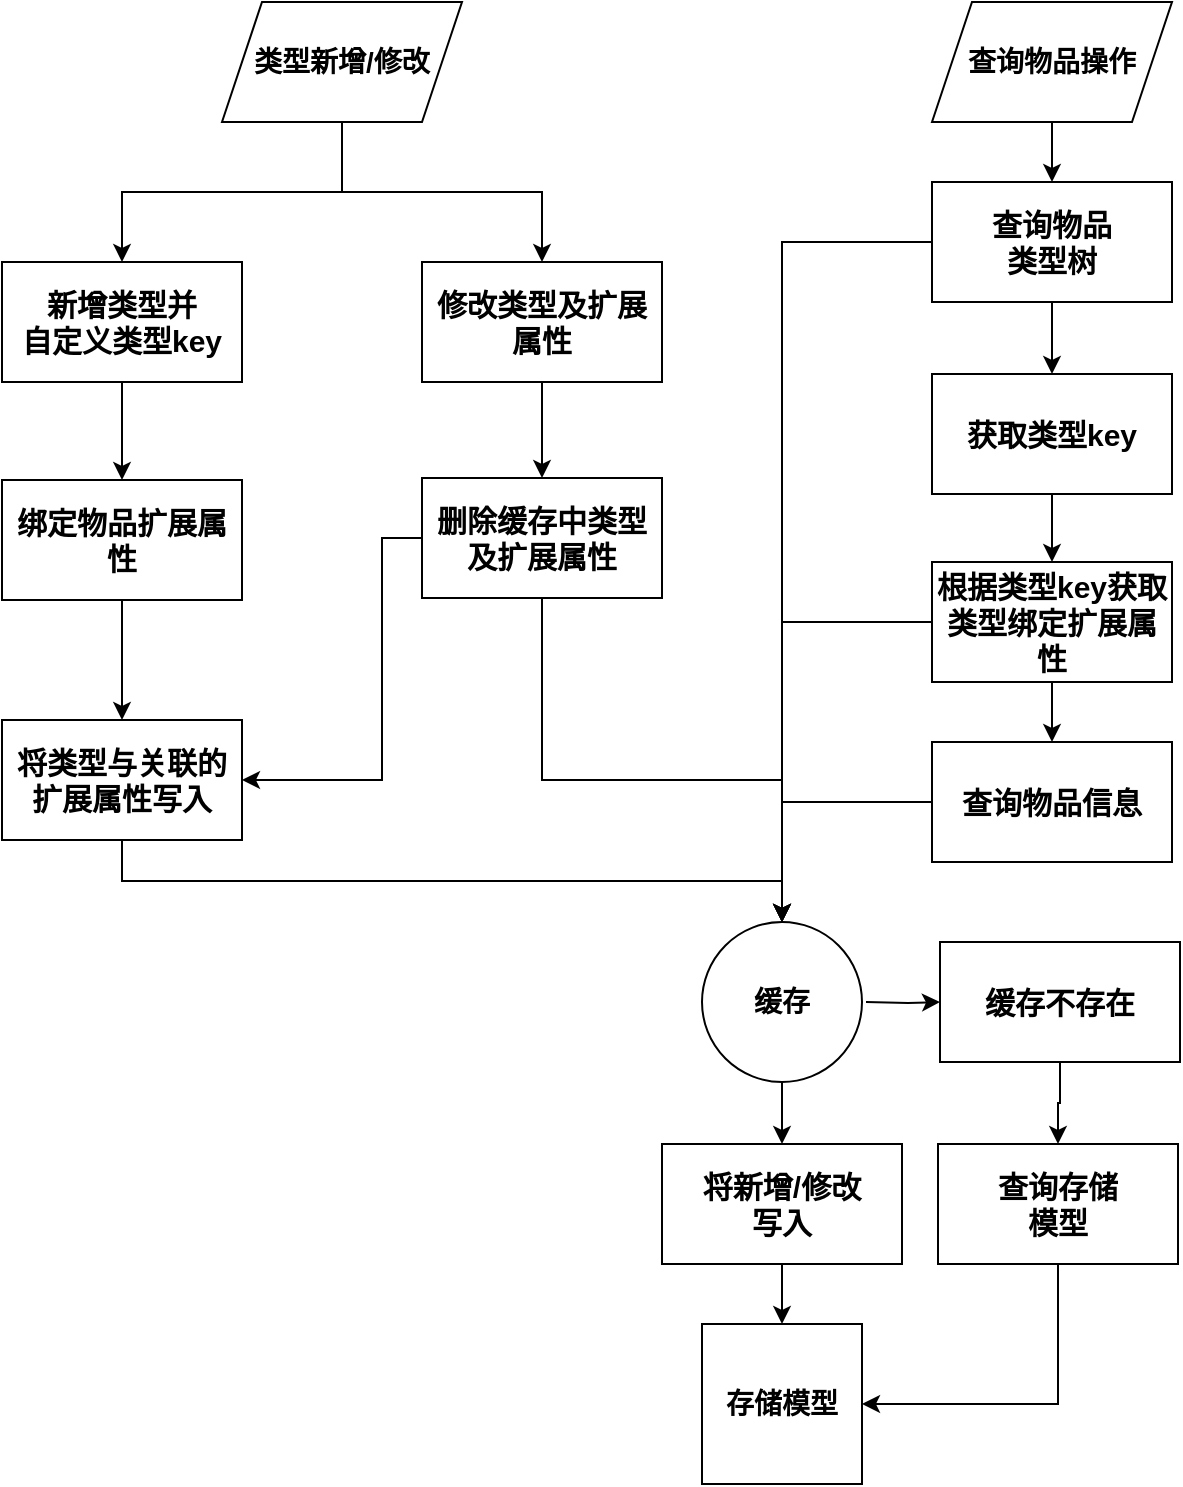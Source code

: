 <mxfile version="23.1.1" type="github">
  <diagram id="C5RBs43oDa-KdzZeNtuy" name="Page-1">
    <mxGraphModel dx="1657" dy="4281" grid="1" gridSize="10" guides="1" tooltips="1" connect="1" arrows="1" fold="1" page="1" pageScale="1" pageWidth="2339" pageHeight="3300" math="0" shadow="0">
      <root>
        <mxCell id="WIyWlLk6GJQsqaUBKTNV-0" />
        <mxCell id="WIyWlLk6GJQsqaUBKTNV-1" parent="WIyWlLk6GJQsqaUBKTNV-0" />
        <mxCell id="iHfLq7_6baQm32PXwItL-22" value="" style="edgeStyle=orthogonalEdgeStyle;rounded=0;orthogonalLoop=1;jettySize=auto;html=1;fontSize=13;" edge="1" parent="WIyWlLk6GJQsqaUBKTNV-1" source="iHfLq7_6baQm32PXwItL-17" target="iHfLq7_6baQm32PXwItL-18">
          <mxGeometry relative="1" as="geometry" />
        </mxCell>
        <mxCell id="iHfLq7_6baQm32PXwItL-17" value="新增类型并&lt;br style=&quot;font-size: 15px;&quot;&gt;自定义类型key" style="rounded=0;whiteSpace=wrap;html=1;fontStyle=1;fontSize=15;" vertex="1" parent="WIyWlLk6GJQsqaUBKTNV-1">
          <mxGeometry x="100" y="90" width="120" height="60" as="geometry" />
        </mxCell>
        <mxCell id="iHfLq7_6baQm32PXwItL-30" value="" style="edgeStyle=orthogonalEdgeStyle;rounded=0;orthogonalLoop=1;jettySize=auto;html=1;" edge="1" parent="WIyWlLk6GJQsqaUBKTNV-1" source="iHfLq7_6baQm32PXwItL-18" target="iHfLq7_6baQm32PXwItL-26">
          <mxGeometry relative="1" as="geometry" />
        </mxCell>
        <mxCell id="iHfLq7_6baQm32PXwItL-18" value="绑定物品扩展属性" style="rounded=0;whiteSpace=wrap;html=1;fontStyle=1;fontSize=15;" vertex="1" parent="WIyWlLk6GJQsqaUBKTNV-1">
          <mxGeometry x="100" y="199" width="120" height="60" as="geometry" />
        </mxCell>
        <mxCell id="iHfLq7_6baQm32PXwItL-28" value="" style="edgeStyle=orthogonalEdgeStyle;rounded=0;orthogonalLoop=1;jettySize=auto;html=1;exitX=0.5;exitY=1;exitDx=0;exitDy=0;entryX=0.5;entryY=0;entryDx=0;entryDy=0;" edge="1" parent="WIyWlLk6GJQsqaUBKTNV-1" source="iHfLq7_6baQm32PXwItL-26" target="iHfLq7_6baQm32PXwItL-35">
          <mxGeometry relative="1" as="geometry">
            <mxPoint x="550.0" y="449.0" as="targetPoint" />
          </mxGeometry>
        </mxCell>
        <mxCell id="iHfLq7_6baQm32PXwItL-26" value="&lt;div&gt;将类型与关联的&lt;/div&gt;&lt;div&gt;扩展属性写入&lt;/div&gt;" style="rounded=0;whiteSpace=wrap;html=1;fontStyle=1;fontSize=15;" vertex="1" parent="WIyWlLk6GJQsqaUBKTNV-1">
          <mxGeometry x="100" y="319" width="120" height="60" as="geometry" />
        </mxCell>
        <mxCell id="iHfLq7_6baQm32PXwItL-29" value="" style="edgeStyle=orthogonalEdgeStyle;rounded=0;orthogonalLoop=1;jettySize=auto;html=1;entryX=0.5;entryY=0;entryDx=0;entryDy=0;" edge="1" parent="WIyWlLk6GJQsqaUBKTNV-1" source="iHfLq7_6baQm32PXwItL-27" target="iHfLq7_6baQm32PXwItL-35">
          <mxGeometry relative="1" as="geometry">
            <Array as="points">
              <mxPoint x="370" y="349" />
              <mxPoint x="490" y="349" />
            </Array>
          </mxGeometry>
        </mxCell>
        <mxCell id="iHfLq7_6baQm32PXwItL-27" value="&lt;div&gt;删除缓存中类型及扩展属性&lt;/div&gt;" style="rounded=0;whiteSpace=wrap;html=1;fontStyle=1;fontSize=15;" vertex="1" parent="WIyWlLk6GJQsqaUBKTNV-1">
          <mxGeometry x="310" y="198" width="120" height="60" as="geometry" />
        </mxCell>
        <mxCell id="iHfLq7_6baQm32PXwItL-32" value="" style="edgeStyle=orthogonalEdgeStyle;rounded=0;orthogonalLoop=1;jettySize=auto;html=1;" edge="1" parent="WIyWlLk6GJQsqaUBKTNV-1" source="iHfLq7_6baQm32PXwItL-31" target="iHfLq7_6baQm32PXwItL-27">
          <mxGeometry relative="1" as="geometry" />
        </mxCell>
        <mxCell id="iHfLq7_6baQm32PXwItL-31" value="修改类型及扩展属性" style="rounded=0;whiteSpace=wrap;html=1;fontStyle=1;fontSize=15;" vertex="1" parent="WIyWlLk6GJQsqaUBKTNV-1">
          <mxGeometry x="310" y="90" width="120" height="60" as="geometry" />
        </mxCell>
        <mxCell id="iHfLq7_6baQm32PXwItL-39" value="" style="edgeStyle=orthogonalEdgeStyle;rounded=0;orthogonalLoop=1;jettySize=auto;html=1;" edge="1" parent="WIyWlLk6GJQsqaUBKTNV-1" source="iHfLq7_6baQm32PXwItL-34" target="iHfLq7_6baQm32PXwItL-37">
          <mxGeometry relative="1" as="geometry" />
        </mxCell>
        <mxCell id="iHfLq7_6baQm32PXwItL-34" value="&lt;div style=&quot;border-color: var(--border-color);&quot;&gt;将新增/修改&lt;/div&gt;&lt;div style=&quot;border-color: var(--border-color);&quot;&gt;写入&lt;/div&gt;" style="rounded=0;whiteSpace=wrap;html=1;fontStyle=1;fontSize=15;" vertex="1" parent="WIyWlLk6GJQsqaUBKTNV-1">
          <mxGeometry x="430" y="531" width="120" height="60" as="geometry" />
        </mxCell>
        <mxCell id="iHfLq7_6baQm32PXwItL-38" value="" style="edgeStyle=orthogonalEdgeStyle;rounded=0;orthogonalLoop=1;jettySize=auto;html=1;" edge="1" parent="WIyWlLk6GJQsqaUBKTNV-1" source="iHfLq7_6baQm32PXwItL-35" target="iHfLq7_6baQm32PXwItL-34">
          <mxGeometry relative="1" as="geometry" />
        </mxCell>
        <mxCell id="iHfLq7_6baQm32PXwItL-62" value="" style="edgeStyle=orthogonalEdgeStyle;rounded=0;orthogonalLoop=1;jettySize=auto;html=1;" edge="1" parent="WIyWlLk6GJQsqaUBKTNV-1" target="iHfLq7_6baQm32PXwItL-61">
          <mxGeometry relative="1" as="geometry">
            <mxPoint x="532" y="460" as="sourcePoint" />
          </mxGeometry>
        </mxCell>
        <mxCell id="iHfLq7_6baQm32PXwItL-35" value="&lt;b style=&quot;font-size: 14px;&quot;&gt;&lt;font style=&quot;font-size: 14px;&quot;&gt;缓存&lt;/font&gt;&lt;/b&gt;" style="ellipse;whiteSpace=wrap;html=1;aspect=fixed;fontSize=14;" vertex="1" parent="WIyWlLk6GJQsqaUBKTNV-1">
          <mxGeometry x="450" y="420" width="80" height="80" as="geometry" />
        </mxCell>
        <mxCell id="iHfLq7_6baQm32PXwItL-37" value="存储模型" style="whiteSpace=wrap;html=1;aspect=fixed;fontStyle=1;fontSize=14;" vertex="1" parent="WIyWlLk6GJQsqaUBKTNV-1">
          <mxGeometry x="450" y="621" width="80" height="80" as="geometry" />
        </mxCell>
        <mxCell id="iHfLq7_6baQm32PXwItL-40" value="" style="edgeStyle=orthogonalEdgeStyle;rounded=0;orthogonalLoop=1;jettySize=auto;html=1;entryX=1;entryY=0.5;entryDx=0;entryDy=0;exitX=0;exitY=0.5;exitDx=0;exitDy=0;" edge="1" parent="WIyWlLk6GJQsqaUBKTNV-1" source="iHfLq7_6baQm32PXwItL-27" target="iHfLq7_6baQm32PXwItL-26">
          <mxGeometry relative="1" as="geometry">
            <mxPoint x="380" y="268" as="sourcePoint" />
            <mxPoint x="560" y="459" as="targetPoint" />
            <Array as="points">
              <mxPoint x="290" y="228" />
              <mxPoint x="290" y="349" />
            </Array>
          </mxGeometry>
        </mxCell>
        <mxCell id="iHfLq7_6baQm32PXwItL-42" value="" style="edgeStyle=orthogonalEdgeStyle;rounded=0;orthogonalLoop=1;jettySize=auto;html=1;" edge="1" parent="WIyWlLk6GJQsqaUBKTNV-1" source="iHfLq7_6baQm32PXwItL-41" target="iHfLq7_6baQm32PXwItL-17">
          <mxGeometry relative="1" as="geometry" />
        </mxCell>
        <mxCell id="iHfLq7_6baQm32PXwItL-43" value="" style="edgeStyle=orthogonalEdgeStyle;rounded=0;orthogonalLoop=1;jettySize=auto;html=1;" edge="1" parent="WIyWlLk6GJQsqaUBKTNV-1" source="iHfLq7_6baQm32PXwItL-41" target="iHfLq7_6baQm32PXwItL-31">
          <mxGeometry relative="1" as="geometry" />
        </mxCell>
        <mxCell id="iHfLq7_6baQm32PXwItL-41" value="&lt;b&gt;&lt;font style=&quot;font-size: 14px;&quot;&gt;类型新增/修改&lt;/font&gt;&lt;/b&gt;" style="shape=parallelogram;perimeter=parallelogramPerimeter;whiteSpace=wrap;html=1;fixedSize=1;" vertex="1" parent="WIyWlLk6GJQsqaUBKTNV-1">
          <mxGeometry x="210" y="-40" width="120" height="60" as="geometry" />
        </mxCell>
        <mxCell id="iHfLq7_6baQm32PXwItL-46" value="" style="edgeStyle=orthogonalEdgeStyle;rounded=0;orthogonalLoop=1;jettySize=auto;html=1;" edge="1" parent="WIyWlLk6GJQsqaUBKTNV-1" source="iHfLq7_6baQm32PXwItL-44" target="iHfLq7_6baQm32PXwItL-45">
          <mxGeometry relative="1" as="geometry" />
        </mxCell>
        <mxCell id="iHfLq7_6baQm32PXwItL-44" value="&lt;span style=&quot;font-size: 14px;&quot;&gt;&lt;b style=&quot;font-size: 14px;&quot;&gt;查询物品操作&lt;/b&gt;&lt;/span&gt;" style="shape=parallelogram;perimeter=parallelogramPerimeter;whiteSpace=wrap;html=1;fixedSize=1;fontSize=14;" vertex="1" parent="WIyWlLk6GJQsqaUBKTNV-1">
          <mxGeometry x="565" y="-40" width="120" height="60" as="geometry" />
        </mxCell>
        <mxCell id="iHfLq7_6baQm32PXwItL-48" value="" style="edgeStyle=orthogonalEdgeStyle;rounded=0;orthogonalLoop=1;jettySize=auto;html=1;entryX=0.5;entryY=0;entryDx=0;entryDy=0;" edge="1" parent="WIyWlLk6GJQsqaUBKTNV-1" source="iHfLq7_6baQm32PXwItL-45" target="iHfLq7_6baQm32PXwItL-35">
          <mxGeometry relative="1" as="geometry">
            <mxPoint x="600" y="200" as="targetPoint" />
          </mxGeometry>
        </mxCell>
        <mxCell id="iHfLq7_6baQm32PXwItL-51" value="" style="edgeStyle=orthogonalEdgeStyle;rounded=0;orthogonalLoop=1;jettySize=auto;html=1;" edge="1" parent="WIyWlLk6GJQsqaUBKTNV-1" source="iHfLq7_6baQm32PXwItL-45" target="iHfLq7_6baQm32PXwItL-49">
          <mxGeometry relative="1" as="geometry" />
        </mxCell>
        <mxCell id="iHfLq7_6baQm32PXwItL-45" value="查询物品&lt;br&gt;类型树" style="rounded=0;whiteSpace=wrap;html=1;fontStyle=1;fontSize=15;" vertex="1" parent="WIyWlLk6GJQsqaUBKTNV-1">
          <mxGeometry x="565" y="50" width="120" height="60" as="geometry" />
        </mxCell>
        <mxCell id="iHfLq7_6baQm32PXwItL-52" value="" style="edgeStyle=orthogonalEdgeStyle;rounded=0;orthogonalLoop=1;jettySize=auto;html=1;" edge="1" parent="WIyWlLk6GJQsqaUBKTNV-1" source="iHfLq7_6baQm32PXwItL-49" target="iHfLq7_6baQm32PXwItL-50">
          <mxGeometry relative="1" as="geometry" />
        </mxCell>
        <mxCell id="iHfLq7_6baQm32PXwItL-49" value="获取类型key" style="rounded=0;whiteSpace=wrap;html=1;fontStyle=1;fontSize=15;" vertex="1" parent="WIyWlLk6GJQsqaUBKTNV-1">
          <mxGeometry x="565" y="146" width="120" height="60" as="geometry" />
        </mxCell>
        <mxCell id="iHfLq7_6baQm32PXwItL-54" value="" style="edgeStyle=orthogonalEdgeStyle;rounded=0;orthogonalLoop=1;jettySize=auto;html=1;entryX=0.5;entryY=0;entryDx=0;entryDy=0;" edge="1" parent="WIyWlLk6GJQsqaUBKTNV-1" source="iHfLq7_6baQm32PXwItL-50" target="iHfLq7_6baQm32PXwItL-35">
          <mxGeometry relative="1" as="geometry">
            <mxPoint x="600" y="420" as="targetPoint" />
          </mxGeometry>
        </mxCell>
        <mxCell id="iHfLq7_6baQm32PXwItL-56" value="" style="edgeStyle=orthogonalEdgeStyle;rounded=0;orthogonalLoop=1;jettySize=auto;html=1;" edge="1" parent="WIyWlLk6GJQsqaUBKTNV-1" source="iHfLq7_6baQm32PXwItL-50" target="iHfLq7_6baQm32PXwItL-55">
          <mxGeometry relative="1" as="geometry" />
        </mxCell>
        <mxCell id="iHfLq7_6baQm32PXwItL-50" value="根据类型key获取类型绑定扩展属性" style="rounded=0;whiteSpace=wrap;html=1;fontStyle=1;fontSize=15;" vertex="1" parent="WIyWlLk6GJQsqaUBKTNV-1">
          <mxGeometry x="565" y="240" width="120" height="60" as="geometry" />
        </mxCell>
        <mxCell id="iHfLq7_6baQm32PXwItL-58" value="" style="edgeStyle=orthogonalEdgeStyle;rounded=0;orthogonalLoop=1;jettySize=auto;html=1;entryX=0.5;entryY=0;entryDx=0;entryDy=0;" edge="1" parent="WIyWlLk6GJQsqaUBKTNV-1" source="iHfLq7_6baQm32PXwItL-55" target="iHfLq7_6baQm32PXwItL-35">
          <mxGeometry relative="1" as="geometry">
            <mxPoint x="600" y="490" as="targetPoint" />
            <Array as="points">
              <mxPoint x="490" y="360" />
            </Array>
          </mxGeometry>
        </mxCell>
        <mxCell id="iHfLq7_6baQm32PXwItL-55" value="查询物品信息" style="rounded=0;whiteSpace=wrap;html=1;fontStyle=1;fontSize=15;" vertex="1" parent="WIyWlLk6GJQsqaUBKTNV-1">
          <mxGeometry x="565" y="330" width="120" height="60" as="geometry" />
        </mxCell>
        <mxCell id="iHfLq7_6baQm32PXwItL-64" value="" style="edgeStyle=orthogonalEdgeStyle;rounded=0;orthogonalLoop=1;jettySize=auto;html=1;" edge="1" parent="WIyWlLk6GJQsqaUBKTNV-1" source="iHfLq7_6baQm32PXwItL-61" target="iHfLq7_6baQm32PXwItL-63">
          <mxGeometry relative="1" as="geometry" />
        </mxCell>
        <mxCell id="iHfLq7_6baQm32PXwItL-61" value="缓存不存在" style="rounded=0;whiteSpace=wrap;html=1;fontStyle=1;fontSize=15;" vertex="1" parent="WIyWlLk6GJQsqaUBKTNV-1">
          <mxGeometry x="569" y="430" width="120" height="60" as="geometry" />
        </mxCell>
        <mxCell id="iHfLq7_6baQm32PXwItL-66" value="" style="edgeStyle=orthogonalEdgeStyle;rounded=0;orthogonalLoop=1;jettySize=auto;html=1;entryX=1;entryY=0.5;entryDx=0;entryDy=0;exitX=0.5;exitY=1;exitDx=0;exitDy=0;" edge="1" parent="WIyWlLk6GJQsqaUBKTNV-1" source="iHfLq7_6baQm32PXwItL-63" target="iHfLq7_6baQm32PXwItL-37">
          <mxGeometry relative="1" as="geometry">
            <mxPoint x="627" y="671" as="targetPoint" />
          </mxGeometry>
        </mxCell>
        <mxCell id="iHfLq7_6baQm32PXwItL-63" value="&lt;div style=&quot;border-color: var(--border-color);&quot;&gt;查询存储&lt;/div&gt;&lt;div style=&quot;border-color: var(--border-color);&quot;&gt;模型&lt;/div&gt;" style="rounded=0;whiteSpace=wrap;html=1;fontStyle=1;fontSize=15;" vertex="1" parent="WIyWlLk6GJQsqaUBKTNV-1">
          <mxGeometry x="568" y="531" width="120" height="60" as="geometry" />
        </mxCell>
      </root>
    </mxGraphModel>
  </diagram>
</mxfile>
